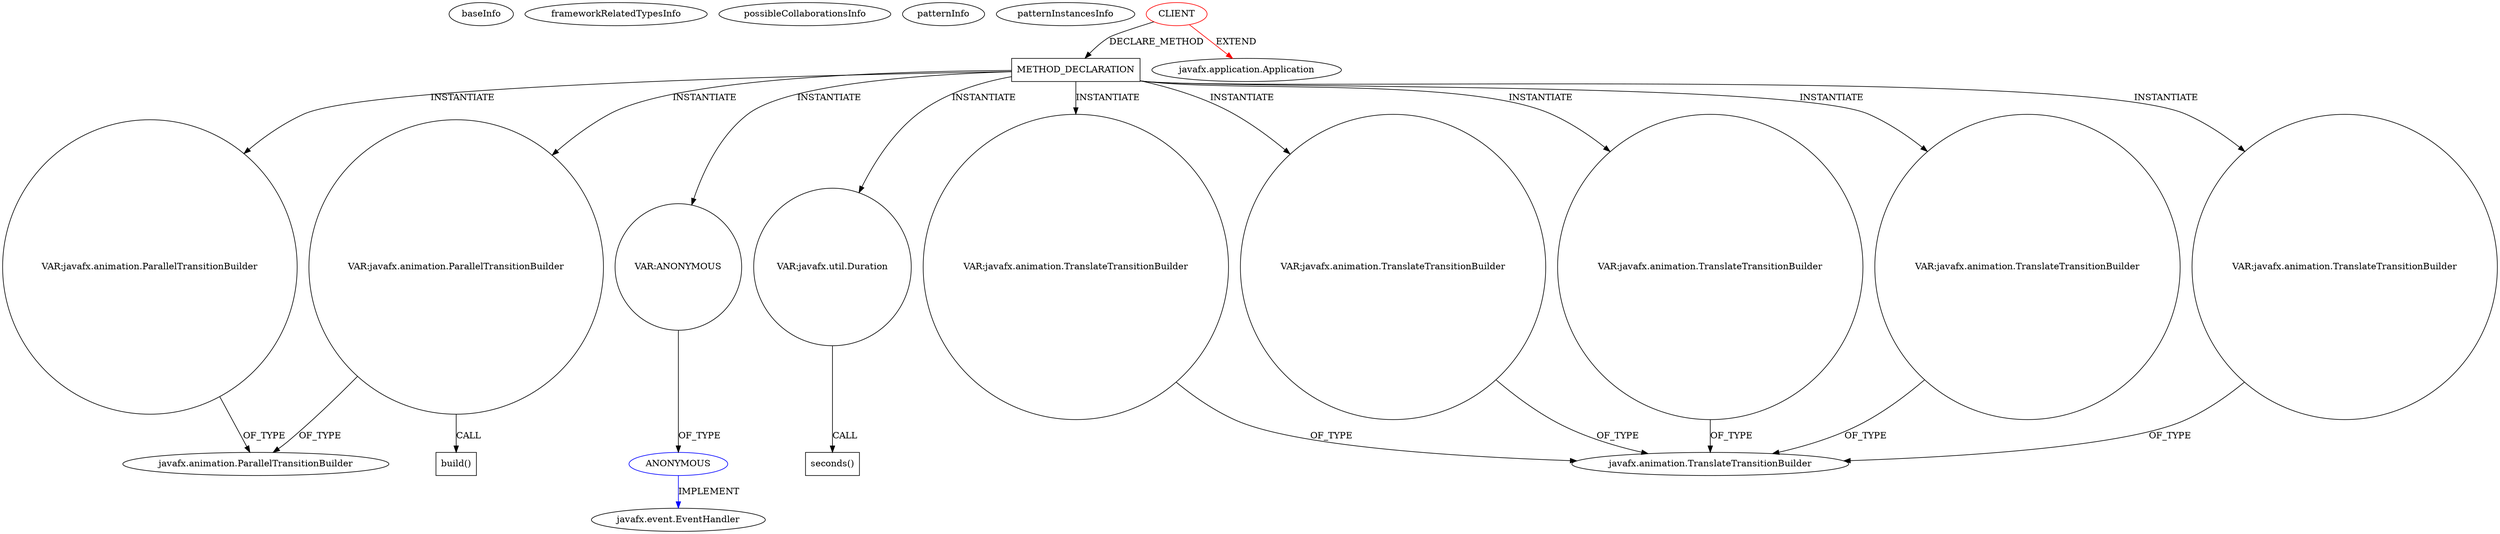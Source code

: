 digraph {
baseInfo[graphId=4636,category="pattern",isAnonymous=false,possibleRelation=true]
frameworkRelatedTypesInfo[0="javafx.application.Application"]
possibleCollaborationsInfo[0="4636~INSTANTIATION-CLIENT_METHOD_DECLARATION-~javafx.application.Application ~javafx.event.EventHandler ~false~true"]
patternInfo[frequency=2.0,patternRootClient=0]
patternInstancesInfo[0="Maxxa-MT-common~/Maxxa-MT-common/MT-common-master/src/cz/commons/example/animation/SimpleAnimationExample.java~SimpleAnimationExample~908",1="Maxxa-MT-common~/Maxxa-MT-common/MT-common-master/src/cz/commons/example/graphics/branchNode/BranchElementExample.java~BranchElementExample~916"]
146[label="javafx.animation.ParallelTransitionBuilder",vertexType="FRAMEWORK_CLASS_TYPE",isFrameworkType=false]
147[label="VAR:javafx.animation.ParallelTransitionBuilder",vertexType="VARIABLE_EXPRESION",isFrameworkType=false,shape=circle]
144[label="VAR:javafx.animation.ParallelTransitionBuilder",vertexType="VARIABLE_EXPRESION",isFrameworkType=false,shape=circle]
145[label="build()",vertexType="INSIDE_CALL",isFrameworkType=false,shape=box]
41[label="METHOD_DECLARATION",vertexType="CLIENT_METHOD_DECLARATION",isFrameworkType=false,shape=box]
0[label="CLIENT",vertexType="ROOT_CLIENT_CLASS_DECLARATION",isFrameworkType=false,color=red]
209[label="VAR:ANONYMOUS",vertexType="VARIABLE_EXPRESION",isFrameworkType=false,shape=circle]
210[label="ANONYMOUS",vertexType="REFERENCE_ANONYMOUS_DECLARATION",isFrameworkType=false,color=blue]
1[label="javafx.application.Application",vertexType="FRAMEWORK_CLASS_TYPE",isFrameworkType=false]
16[label="javafx.event.EventHandler",vertexType="FRAMEWORK_INTERFACE_TYPE",isFrameworkType=false]
124[label="VAR:javafx.util.Duration",vertexType="VARIABLE_EXPRESION",isFrameworkType=false,shape=circle]
125[label="seconds()",vertexType="INSIDE_CALL",isFrameworkType=false,shape=box]
60[label="VAR:javafx.animation.TranslateTransitionBuilder",vertexType="VARIABLE_EXPRESION",isFrameworkType=false,shape=circle]
44[label="javafx.animation.TranslateTransitionBuilder",vertexType="FRAMEWORK_CLASS_TYPE",isFrameworkType=false]
113[label="VAR:javafx.animation.TranslateTransitionBuilder",vertexType="VARIABLE_EXPRESION",isFrameworkType=false,shape=circle]
98[label="VAR:javafx.animation.TranslateTransitionBuilder",vertexType="VARIABLE_EXPRESION",isFrameworkType=false,shape=circle]
221[label="VAR:javafx.animation.TranslateTransitionBuilder",vertexType="VARIABLE_EXPRESION",isFrameworkType=false,shape=circle]
63[label="VAR:javafx.animation.TranslateTransitionBuilder",vertexType="VARIABLE_EXPRESION",isFrameworkType=false,shape=circle]
113->44[label="OF_TYPE"]
41->124[label="INSTANTIATE"]
147->146[label="OF_TYPE"]
124->125[label="CALL"]
144->146[label="OF_TYPE"]
41->147[label="INSTANTIATE"]
41->60[label="INSTANTIATE"]
63->44[label="OF_TYPE"]
209->210[label="OF_TYPE"]
41->221[label="INSTANTIATE"]
41->113[label="INSTANTIATE"]
144->145[label="CALL"]
221->44[label="OF_TYPE"]
210->16[label="IMPLEMENT",color=blue]
41->144[label="INSTANTIATE"]
60->44[label="OF_TYPE"]
98->44[label="OF_TYPE"]
41->63[label="INSTANTIATE"]
0->41[label="DECLARE_METHOD"]
0->1[label="EXTEND",color=red]
41->98[label="INSTANTIATE"]
41->209[label="INSTANTIATE"]
}
